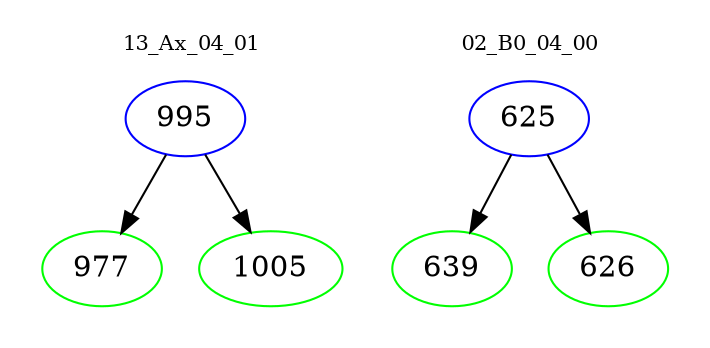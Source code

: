 digraph{
subgraph cluster_0 {
color = white
label = "13_Ax_04_01";
fontsize=10;
T0_995 [label="995", color="blue"]
T0_995 -> T0_977 [color="black"]
T0_977 [label="977", color="green"]
T0_995 -> T0_1005 [color="black"]
T0_1005 [label="1005", color="green"]
}
subgraph cluster_1 {
color = white
label = "02_B0_04_00";
fontsize=10;
T1_625 [label="625", color="blue"]
T1_625 -> T1_639 [color="black"]
T1_639 [label="639", color="green"]
T1_625 -> T1_626 [color="black"]
T1_626 [label="626", color="green"]
}
}

